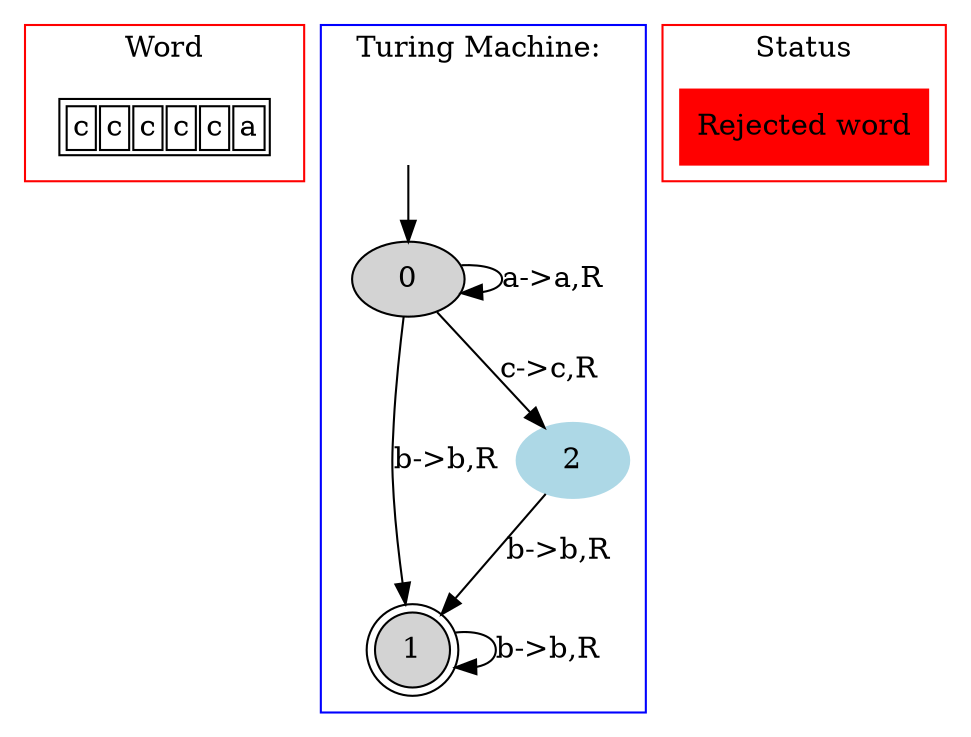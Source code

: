 digraph G {
	subgraph cluster_0 {
		node [shape=plaintext];

struct1 [label=<<TABLE>
<TR>
<TD><FONT>c</FONT></TD>
<TD><FONT>c</FONT></TD>
<TD><FONT>c</FONT></TD>
<TD><FONT>c</FONT></TD>
<TD><FONT>c</FONT></TD>
<TD><FONT>a</FONT></TD>
</TR>
</TABLE>>];
label = "Word";
color=red;
}
	subgraph cluster_1 {
		node [style=filled];
		label = "Turing Machine: "
		color=blue;

		0;
		1 [shape="doublecircle"];
		2 [color="lightblue"];
		0->0[label="a->a,R"];
		0->1[label="b->b,R"];
		0->2[label="c->c,R"];
		1->1[label="b->b,R"];
		2->1[label="b->b,R"];
x [color=white, label=""];		x->0	}

subgraph cluster_0s {
node [style=filled, shape=rect];
cluster_0_n [label="Rejected word", color="red"];
label = "Status";
color=red;
}
}